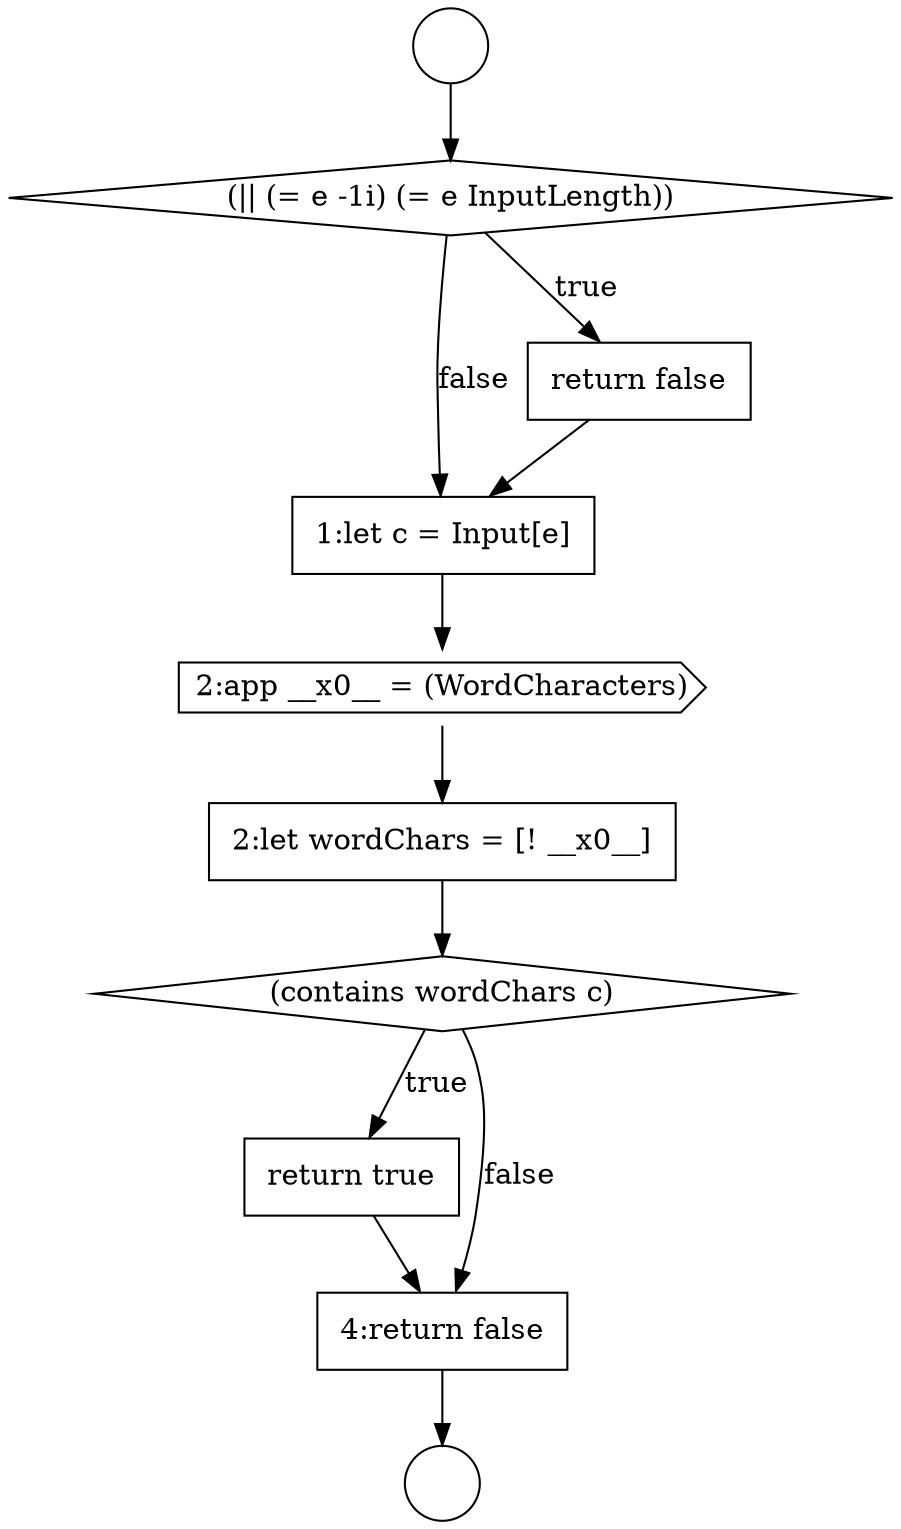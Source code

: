 digraph {
  node13640 [shape=none, margin=0, label=<<font color="black">
    <table border="0" cellborder="1" cellspacing="0" cellpadding="10">
      <tr><td align="left">return true</td></tr>
    </table>
  </font>> color="black" fillcolor="white" style=filled]
  node13636 [shape=none, margin=0, label=<<font color="black">
    <table border="0" cellborder="1" cellspacing="0" cellpadding="10">
      <tr><td align="left">1:let c = Input[e]</td></tr>
    </table>
  </font>> color="black" fillcolor="white" style=filled]
  node13639 [shape=diamond, label=<<font color="black">(contains wordChars c)</font>> color="black" fillcolor="white" style=filled]
  node13635 [shape=none, margin=0, label=<<font color="black">
    <table border="0" cellborder="1" cellspacing="0" cellpadding="10">
      <tr><td align="left">return false</td></tr>
    </table>
  </font>> color="black" fillcolor="white" style=filled]
  node13641 [shape=none, margin=0, label=<<font color="black">
    <table border="0" cellborder="1" cellspacing="0" cellpadding="10">
      <tr><td align="left">4:return false</td></tr>
    </table>
  </font>> color="black" fillcolor="white" style=filled]
  node13634 [shape=diamond, label=<<font color="black">(|| (= e -1i) (= e InputLength))</font>> color="black" fillcolor="white" style=filled]
  node13632 [shape=circle label=" " color="black" fillcolor="white" style=filled]
  node13637 [shape=cds, label=<<font color="black">2:app __x0__ = (WordCharacters)</font>> color="black" fillcolor="white" style=filled]
  node13633 [shape=circle label=" " color="black" fillcolor="white" style=filled]
  node13638 [shape=none, margin=0, label=<<font color="black">
    <table border="0" cellborder="1" cellspacing="0" cellpadding="10">
      <tr><td align="left">2:let wordChars = [! __x0__]</td></tr>
    </table>
  </font>> color="black" fillcolor="white" style=filled]
  node13640 -> node13641 [ color="black"]
  node13637 -> node13638 [ color="black"]
  node13638 -> node13639 [ color="black"]
  node13632 -> node13634 [ color="black"]
  node13639 -> node13640 [label=<<font color="black">true</font>> color="black"]
  node13639 -> node13641 [label=<<font color="black">false</font>> color="black"]
  node13635 -> node13636 [ color="black"]
  node13636 -> node13637 [ color="black"]
  node13634 -> node13635 [label=<<font color="black">true</font>> color="black"]
  node13634 -> node13636 [label=<<font color="black">false</font>> color="black"]
  node13641 -> node13633 [ color="black"]
}
